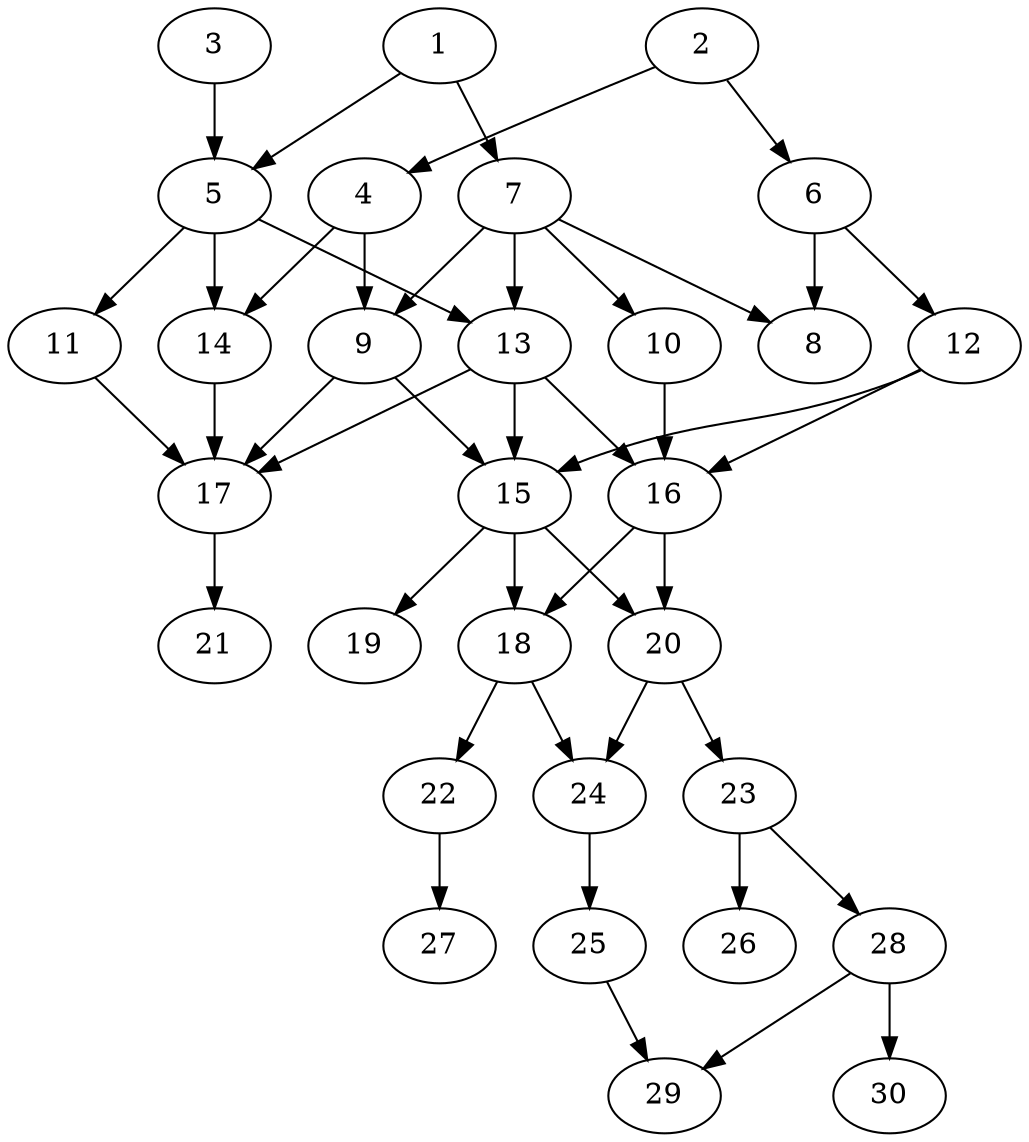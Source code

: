 // DAG automatically generated by daggen at Fri Jul 29 10:40:31 2022
// daggen.exe --dot -n 30 --ccr 0.5 --fat 0.5 --regular 0.5 --density 0.5 -o data\30/random_30_49.gv 
digraph G {
  1 [compute_size="134217728000", trans_size="465050", result_size="1024", ram="21894032",alpha="0.08"]
  1 -> 5 [size ="1024"]
  1 -> 7 [size ="1024"]
  2 [compute_size="28991029248", trans_size="123177", result_size="29696", ram="35506928",alpha="0.17"]
  2 -> 4 [size ="29696"]
  2 -> 6 [size ="29696"]
  3 [compute_size="29656612864", trans_size="1016575", result_size="91136", ram="38335952",alpha="0.03"]
  3 -> 5 [size ="91136"]
  4 [compute_size="39270809600", trans_size="388741", result_size="1024", ram="32912336",alpha="0.02"]
  4 -> 9 [size ="1024"]
  4 -> 14 [size ="1024"]
  5 [compute_size="549755813888", trans_size="22955", result_size="91136", ram="40487024",alpha="0.14"]
  5 -> 11 [size ="91136"]
  5 -> 13 [size ="91136"]
  5 -> 14 [size ="91136"]
  6 [compute_size="3324379136", trans_size="1003340", result_size="74752", ram="43830848",alpha="0.09"]
  6 -> 8 [size ="74752"]
  6 -> 12 [size ="74752"]
  7 [compute_size="27353769984", trans_size="176788", result_size="54272", ram="48646208",alpha="0.07"]
  7 -> 8 [size ="54272"]
  7 -> 9 [size ="54272"]
  7 -> 10 [size ="54272"]
  7 -> 13 [size ="54272"]
  8 [compute_size="9295104000", trans_size="940905", result_size="0", ram="8935328",alpha="0.13"]
  9 [compute_size="190029445392", trans_size="612618", result_size="1024", ram="49552256",alpha="0.09"]
  9 -> 15 [size ="1024"]
  9 -> 17 [size ="1024"]
  10 [compute_size="134217728000", trans_size="691805", result_size="1024", ram="31548512",alpha="0.16"]
  10 -> 16 [size ="1024"]
  11 [compute_size="424433418240", trans_size="642157", result_size="91136", ram="18616736",alpha="0.06"]
  11 -> 17 [size ="91136"]
  12 [compute_size="549755813888", trans_size="523873", result_size="91136", ram="19771472",alpha="0.01"]
  12 -> 15 [size ="91136"]
  12 -> 16 [size ="91136"]
  13 [compute_size="2424537088", trans_size="78740", result_size="74752", ram="33899168",alpha="0.02"]
  13 -> 15 [size ="74752"]
  13 -> 16 [size ="74752"]
  13 -> 17 [size ="74752"]
  14 [compute_size="8830775296", trans_size="521507", result_size="9216", ram="50508992",alpha="0.20"]
  14 -> 17 [size ="9216"]
  15 [compute_size="922042368", trans_size="897684", result_size="70656", ram="35780960",alpha="0.07"]
  15 -> 18 [size ="70656"]
  15 -> 19 [size ="70656"]
  15 -> 20 [size ="70656"]
  16 [compute_size="12513050624", trans_size="78165", result_size="91136", ram="36123104",alpha="0.14"]
  16 -> 18 [size ="91136"]
  16 -> 20 [size ="91136"]
  17 [compute_size="42141597696", trans_size="837550", result_size="70656", ram="6020768",alpha="0.01"]
  17 -> 21 [size ="70656"]
  18 [compute_size="28991029248", trans_size="280303", result_size="29696", ram="51351680",alpha="0.09"]
  18 -> 22 [size ="29696"]
  18 -> 24 [size ="29696"]
  19 [compute_size="231928233984", trans_size="449897", result_size="0", ram="16353200",alpha="0.04"]
  20 [compute_size="465584128", trans_size="572433", result_size="70656", ram="5032352",alpha="0.16"]
  20 -> 23 [size ="70656"]
  20 -> 24 [size ="70656"]
  21 [compute_size="1073741824000", trans_size="583686", result_size="0", ram="37924112",alpha="0.08"]
  22 [compute_size="8589934592", trans_size="473810", result_size="70656", ram="14268656",alpha="0.15"]
  22 -> 27 [size ="70656"]
  23 [compute_size="2459086848", trans_size="289382", result_size="29696", ram="51730256",alpha="0.10"]
  23 -> 26 [size ="29696"]
  23 -> 28 [size ="29696"]
  24 [compute_size="28991029248", trans_size="879941", result_size="29696", ram="9846128",alpha="0.18"]
  24 -> 25 [size ="29696"]
  25 [compute_size="89178875845", trans_size="412845", result_size="13312", ram="39926288",alpha="0.10"]
  25 -> 29 [size ="13312"]
  26 [compute_size="782757789696", trans_size="5276", result_size="0", ram="34368032",alpha="0.01"]
  27 [compute_size="134217728000", trans_size="865107", result_size="0", ram="34822640",alpha="0.09"]
  28 [compute_size="16821649408", trans_size="499609", result_size="91136", ram="21437840",alpha="0.10"]
  28 -> 29 [size ="91136"]
  28 -> 30 [size ="91136"]
  29 [compute_size="11777218560", trans_size="1028596", result_size="0", ram="13083824",alpha="0.11"]
  30 [compute_size="954556416", trans_size="795384", result_size="0", ram="50190608",alpha="0.17"]
}
